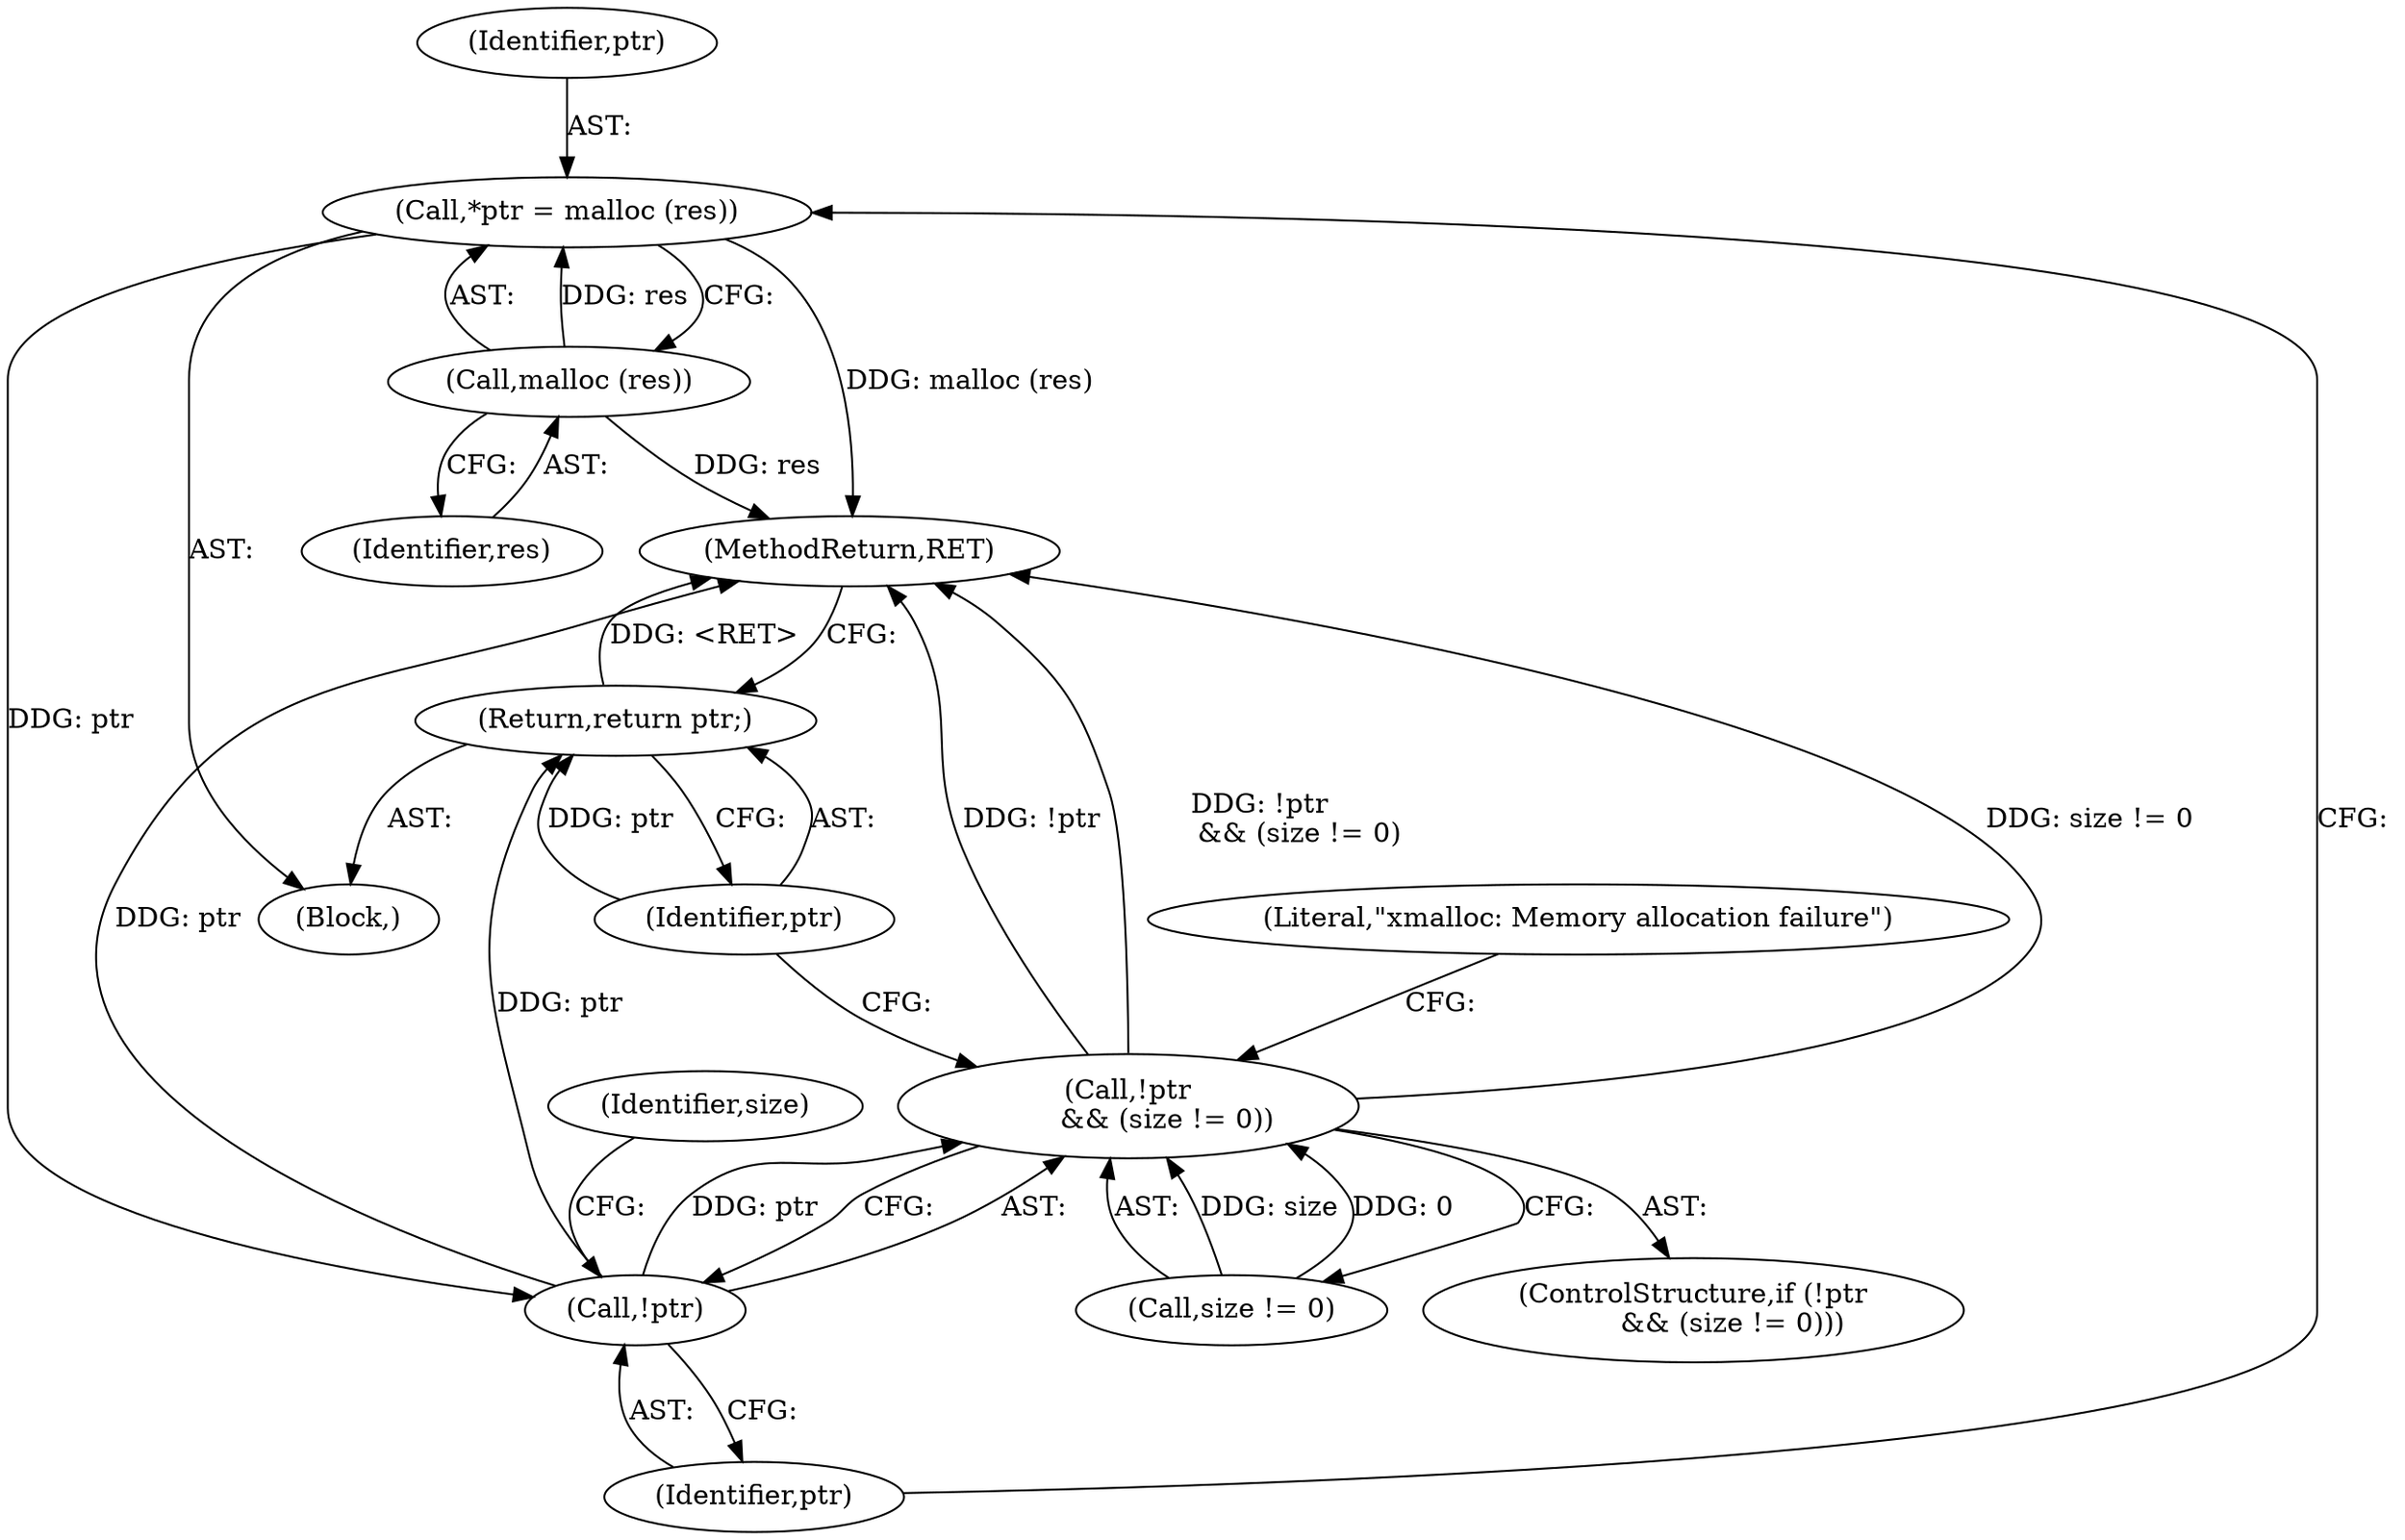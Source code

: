 digraph "0_tnef_c5044689e50039635e7700fe2472fd632ac77176_4@API" {
"1000114" [label="(Call,*ptr = malloc (res))"];
"1000116" [label="(Call,malloc (res))"];
"1000120" [label="(Call,!ptr)"];
"1000119" [label="(Call,!ptr\n         && (size != 0))"];
"1000129" [label="(Return,return ptr;)"];
"1000120" [label="(Call,!ptr)"];
"1000127" [label="(Literal,\"xmalloc: Memory allocation failure\")"];
"1000115" [label="(Identifier,ptr)"];
"1000123" [label="(Identifier,size)"];
"1000131" [label="(MethodReturn,RET)"];
"1000118" [label="(ControlStructure,if (!ptr\n         && (size != 0)))"];
"1000121" [label="(Identifier,ptr)"];
"1000119" [label="(Call,!ptr\n         && (size != 0))"];
"1000104" [label="(Block,)"];
"1000117" [label="(Identifier,res)"];
"1000129" [label="(Return,return ptr;)"];
"1000116" [label="(Call,malloc (res))"];
"1000114" [label="(Call,*ptr = malloc (res))"];
"1000122" [label="(Call,size != 0)"];
"1000130" [label="(Identifier,ptr)"];
"1000114" -> "1000104"  [label="AST: "];
"1000114" -> "1000116"  [label="CFG: "];
"1000115" -> "1000114"  [label="AST: "];
"1000116" -> "1000114"  [label="AST: "];
"1000121" -> "1000114"  [label="CFG: "];
"1000114" -> "1000131"  [label="DDG: malloc (res)"];
"1000116" -> "1000114"  [label="DDG: res"];
"1000114" -> "1000120"  [label="DDG: ptr"];
"1000116" -> "1000117"  [label="CFG: "];
"1000117" -> "1000116"  [label="AST: "];
"1000116" -> "1000131"  [label="DDG: res"];
"1000120" -> "1000119"  [label="AST: "];
"1000120" -> "1000121"  [label="CFG: "];
"1000121" -> "1000120"  [label="AST: "];
"1000123" -> "1000120"  [label="CFG: "];
"1000119" -> "1000120"  [label="CFG: "];
"1000120" -> "1000131"  [label="DDG: ptr"];
"1000120" -> "1000119"  [label="DDG: ptr"];
"1000120" -> "1000129"  [label="DDG: ptr"];
"1000119" -> "1000118"  [label="AST: "];
"1000119" -> "1000122"  [label="CFG: "];
"1000122" -> "1000119"  [label="AST: "];
"1000127" -> "1000119"  [label="CFG: "];
"1000130" -> "1000119"  [label="CFG: "];
"1000119" -> "1000131"  [label="DDG: size != 0"];
"1000119" -> "1000131"  [label="DDG: !ptr\n         && (size != 0)"];
"1000119" -> "1000131"  [label="DDG: !ptr"];
"1000122" -> "1000119"  [label="DDG: size"];
"1000122" -> "1000119"  [label="DDG: 0"];
"1000129" -> "1000104"  [label="AST: "];
"1000129" -> "1000130"  [label="CFG: "];
"1000130" -> "1000129"  [label="AST: "];
"1000131" -> "1000129"  [label="CFG: "];
"1000129" -> "1000131"  [label="DDG: <RET>"];
"1000130" -> "1000129"  [label="DDG: ptr"];
}
